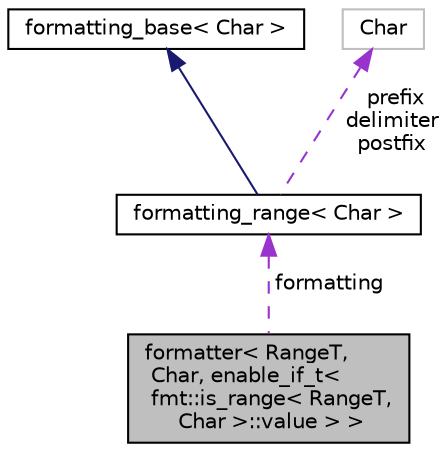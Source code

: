 digraph "formatter&lt; RangeT, Char, enable_if_t&lt; fmt::is_range&lt; RangeT, Char &gt;::value &gt; &gt;"
{
  edge [fontname="Helvetica",fontsize="10",labelfontname="Helvetica",labelfontsize="10"];
  node [fontname="Helvetica",fontsize="10",shape=record];
  Node1 [label="formatter\< RangeT,\l Char, enable_if_t\<\l fmt::is_range\< RangeT,\l Char \>::value \> \>",height=0.2,width=0.4,color="black", fillcolor="grey75", style="filled", fontcolor="black"];
  Node2 -> Node1 [dir="back",color="darkorchid3",fontsize="10",style="dashed",label=" formatting" ,fontname="Helvetica"];
  Node2 [label="formatting_range\< Char \>",height=0.2,width=0.4,color="black", fillcolor="white", style="filled",URL="$structformatting__range.html"];
  Node3 -> Node2 [dir="back",color="midnightblue",fontsize="10",style="solid",fontname="Helvetica"];
  Node3 [label="formatting_base\< Char \>",height=0.2,width=0.4,color="black", fillcolor="white", style="filled",URL="$structformatting__base.html"];
  Node4 -> Node2 [dir="back",color="darkorchid3",fontsize="10",style="dashed",label=" prefix\ndelimiter\npostfix" ,fontname="Helvetica"];
  Node4 [label="Char",height=0.2,width=0.4,color="grey75", fillcolor="white", style="filled"];
}
